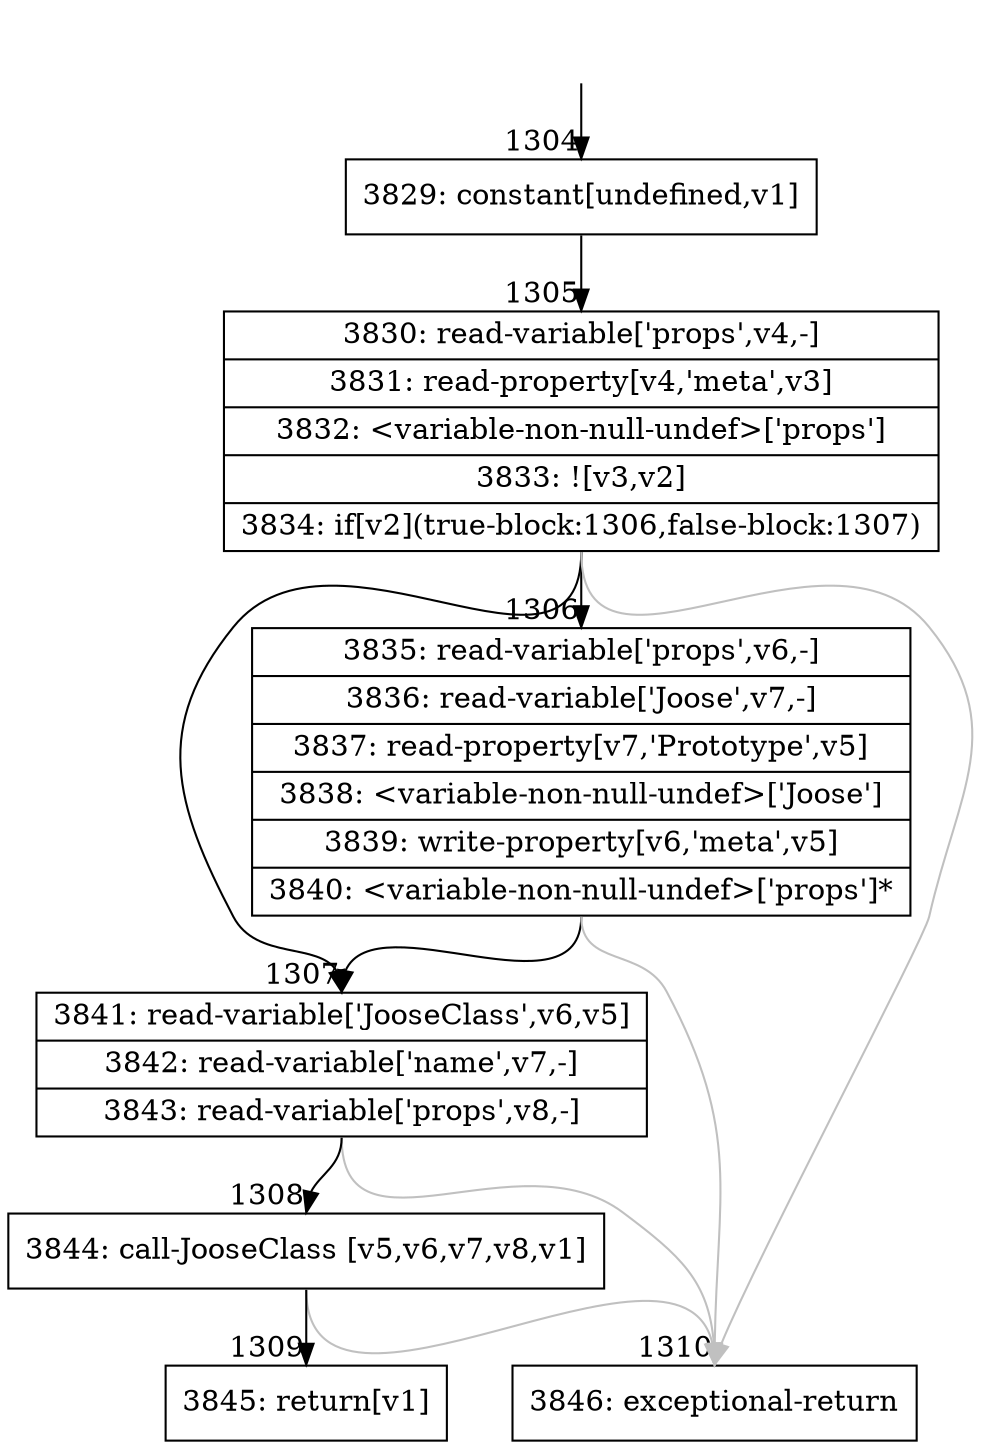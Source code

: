digraph {
rankdir="TD"
BB_entry161[shape=none,label=""];
BB_entry161 -> BB1304 [tailport=s, headport=n, headlabel="    1304"]
BB1304 [shape=record label="{3829: constant[undefined,v1]}" ] 
BB1304 -> BB1305 [tailport=s, headport=n, headlabel="      1305"]
BB1305 [shape=record label="{3830: read-variable['props',v4,-]|3831: read-property[v4,'meta',v3]|3832: \<variable-non-null-undef\>['props']|3833: ![v3,v2]|3834: if[v2](true-block:1306,false-block:1307)}" ] 
BB1305 -> BB1306 [tailport=s, headport=n, headlabel="      1306"]
BB1305 -> BB1307 [tailport=s, headport=n, headlabel="      1307"]
BB1305 -> BB1310 [tailport=s, headport=n, color=gray, headlabel="      1310"]
BB1306 [shape=record label="{3835: read-variable['props',v6,-]|3836: read-variable['Joose',v7,-]|3837: read-property[v7,'Prototype',v5]|3838: \<variable-non-null-undef\>['Joose']|3839: write-property[v6,'meta',v5]|3840: \<variable-non-null-undef\>['props']*}" ] 
BB1306 -> BB1307 [tailport=s, headport=n]
BB1306 -> BB1310 [tailport=s, headport=n, color=gray]
BB1307 [shape=record label="{3841: read-variable['JooseClass',v6,v5]|3842: read-variable['name',v7,-]|3843: read-variable['props',v8,-]}" ] 
BB1307 -> BB1308 [tailport=s, headport=n, headlabel="      1308"]
BB1307 -> BB1310 [tailport=s, headport=n, color=gray]
BB1308 [shape=record label="{3844: call-JooseClass [v5,v6,v7,v8,v1]}" ] 
BB1308 -> BB1309 [tailport=s, headport=n, headlabel="      1309"]
BB1308 -> BB1310 [tailport=s, headport=n, color=gray]
BB1309 [shape=record label="{3845: return[v1]}" ] 
BB1310 [shape=record label="{3846: exceptional-return}" ] 
//#$~ 1507
}
